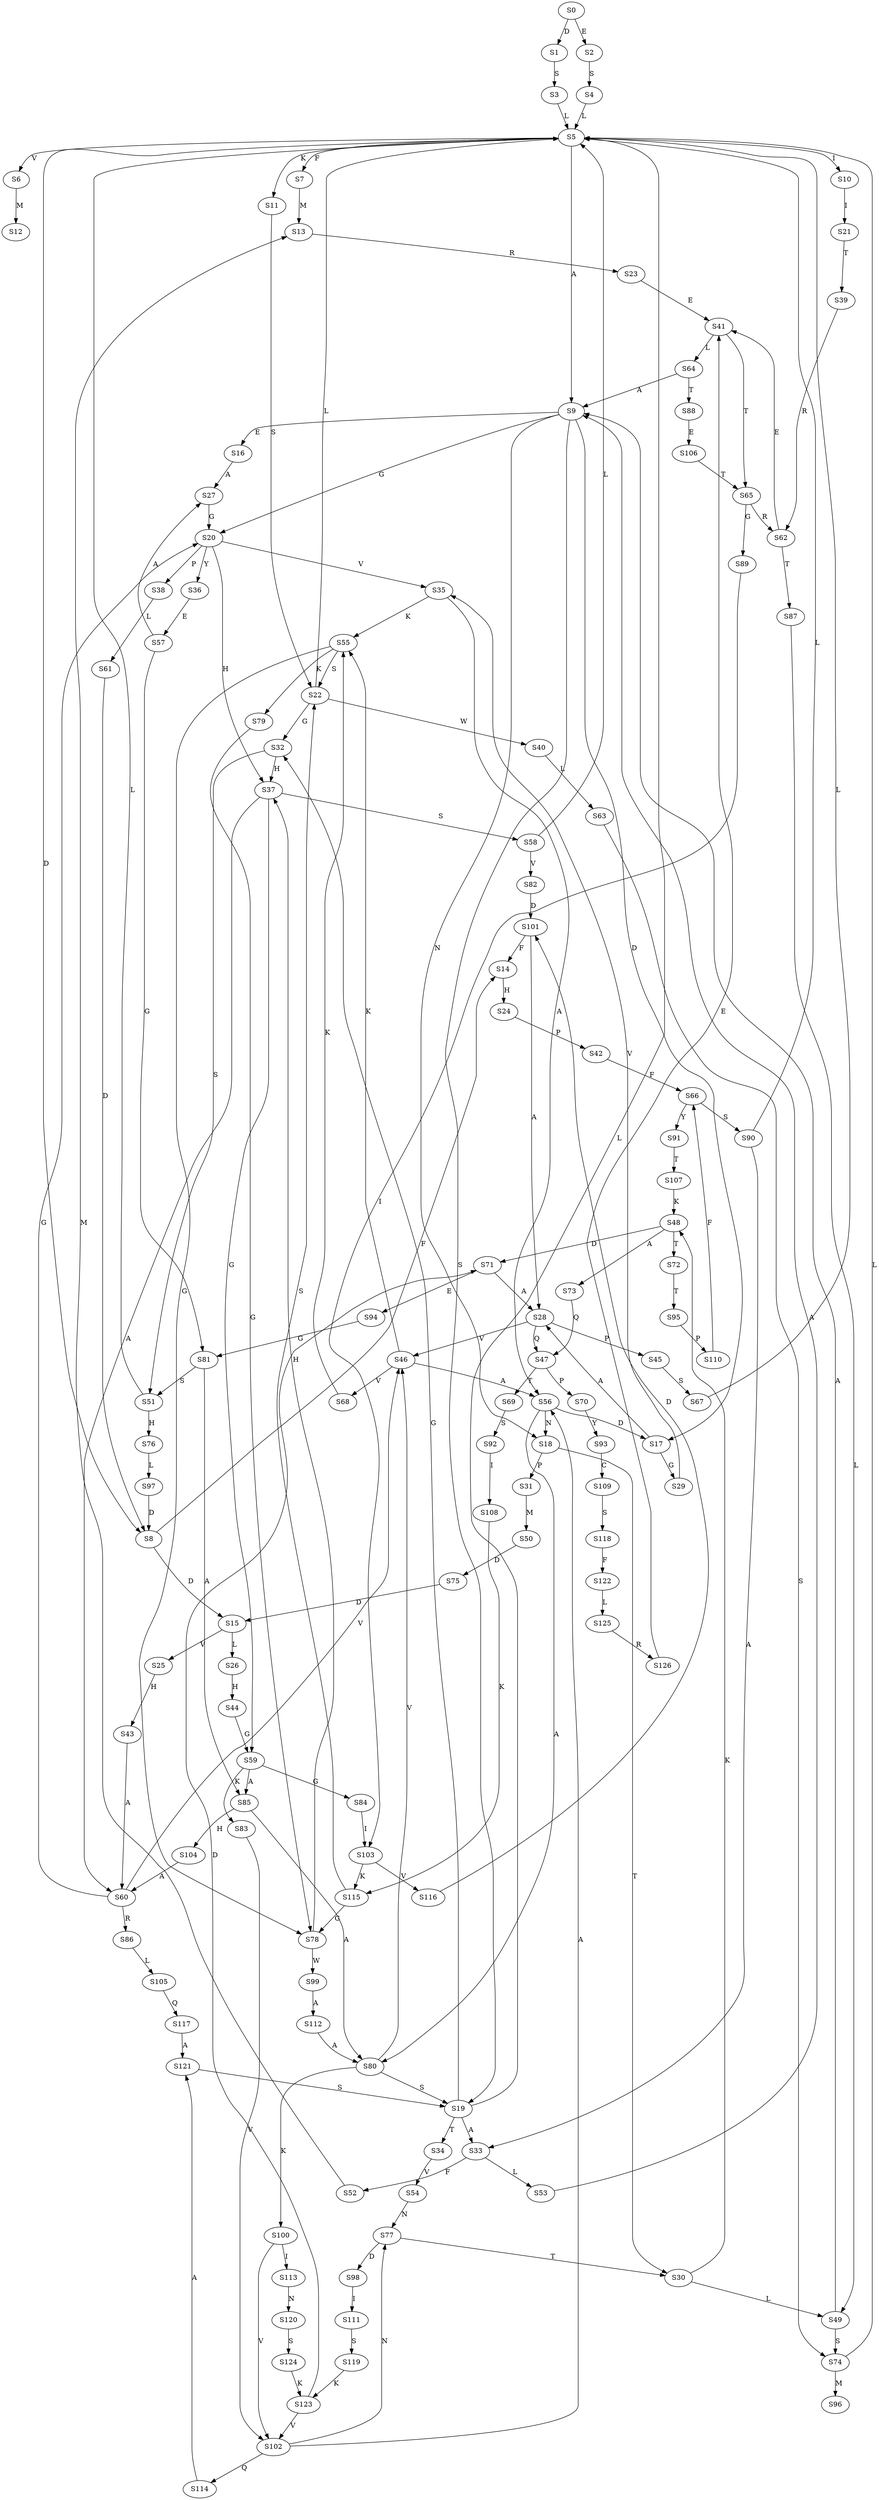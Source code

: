 strict digraph  {
	S0 -> S1 [ label = D ];
	S0 -> S2 [ label = E ];
	S1 -> S3 [ label = S ];
	S2 -> S4 [ label = S ];
	S3 -> S5 [ label = L ];
	S4 -> S5 [ label = L ];
	S5 -> S6 [ label = V ];
	S5 -> S7 [ label = F ];
	S5 -> S8 [ label = D ];
	S5 -> S9 [ label = A ];
	S5 -> S10 [ label = I ];
	S5 -> S11 [ label = K ];
	S6 -> S12 [ label = M ];
	S7 -> S13 [ label = M ];
	S8 -> S14 [ label = F ];
	S8 -> S15 [ label = D ];
	S9 -> S16 [ label = E ];
	S9 -> S17 [ label = D ];
	S9 -> S18 [ label = N ];
	S9 -> S19 [ label = S ];
	S9 -> S20 [ label = G ];
	S10 -> S21 [ label = I ];
	S11 -> S22 [ label = S ];
	S13 -> S23 [ label = R ];
	S14 -> S24 [ label = H ];
	S15 -> S25 [ label = V ];
	S15 -> S26 [ label = L ];
	S16 -> S27 [ label = A ];
	S17 -> S28 [ label = A ];
	S17 -> S29 [ label = G ];
	S18 -> S30 [ label = T ];
	S18 -> S31 [ label = P ];
	S19 -> S32 [ label = G ];
	S19 -> S5 [ label = L ];
	S19 -> S33 [ label = A ];
	S19 -> S34 [ label = T ];
	S20 -> S35 [ label = V ];
	S20 -> S36 [ label = Y ];
	S20 -> S37 [ label = H ];
	S20 -> S38 [ label = P ];
	S21 -> S39 [ label = T ];
	S22 -> S40 [ label = W ];
	S22 -> S32 [ label = G ];
	S22 -> S5 [ label = L ];
	S23 -> S41 [ label = E ];
	S24 -> S42 [ label = P ];
	S25 -> S43 [ label = H ];
	S26 -> S44 [ label = H ];
	S27 -> S20 [ label = G ];
	S28 -> S45 [ label = P ];
	S28 -> S46 [ label = V ];
	S28 -> S47 [ label = Q ];
	S29 -> S35 [ label = V ];
	S30 -> S48 [ label = K ];
	S30 -> S49 [ label = L ];
	S31 -> S50 [ label = M ];
	S32 -> S37 [ label = H ];
	S32 -> S51 [ label = S ];
	S33 -> S52 [ label = F ];
	S33 -> S53 [ label = L ];
	S34 -> S54 [ label = V ];
	S35 -> S55 [ label = K ];
	S35 -> S56 [ label = A ];
	S36 -> S57 [ label = E ];
	S37 -> S58 [ label = S ];
	S37 -> S59 [ label = G ];
	S37 -> S60 [ label = A ];
	S38 -> S61 [ label = L ];
	S39 -> S62 [ label = R ];
	S40 -> S63 [ label = L ];
	S41 -> S64 [ label = L ];
	S41 -> S65 [ label = T ];
	S42 -> S66 [ label = F ];
	S43 -> S60 [ label = A ];
	S44 -> S59 [ label = G ];
	S45 -> S67 [ label = S ];
	S46 -> S55 [ label = K ];
	S46 -> S56 [ label = A ];
	S46 -> S68 [ label = V ];
	S47 -> S69 [ label = T ];
	S47 -> S70 [ label = P ];
	S48 -> S71 [ label = D ];
	S48 -> S72 [ label = T ];
	S48 -> S73 [ label = A ];
	S49 -> S9 [ label = A ];
	S49 -> S74 [ label = S ];
	S50 -> S75 [ label = D ];
	S51 -> S5 [ label = L ];
	S51 -> S76 [ label = H ];
	S52 -> S13 [ label = M ];
	S53 -> S9 [ label = A ];
	S54 -> S77 [ label = N ];
	S55 -> S78 [ label = G ];
	S55 -> S79 [ label = K ];
	S55 -> S22 [ label = S ];
	S56 -> S18 [ label = N ];
	S56 -> S80 [ label = A ];
	S56 -> S17 [ label = D ];
	S57 -> S81 [ label = G ];
	S57 -> S27 [ label = A ];
	S58 -> S5 [ label = L ];
	S58 -> S82 [ label = V ];
	S59 -> S83 [ label = K ];
	S59 -> S84 [ label = G ];
	S59 -> S85 [ label = A ];
	S60 -> S20 [ label = G ];
	S60 -> S46 [ label = V ];
	S60 -> S86 [ label = R ];
	S61 -> S8 [ label = D ];
	S62 -> S87 [ label = T ];
	S62 -> S41 [ label = E ];
	S63 -> S74 [ label = S ];
	S64 -> S9 [ label = A ];
	S64 -> S88 [ label = T ];
	S65 -> S62 [ label = R ];
	S65 -> S89 [ label = G ];
	S66 -> S90 [ label = S ];
	S66 -> S91 [ label = Y ];
	S67 -> S5 [ label = L ];
	S68 -> S55 [ label = K ];
	S69 -> S92 [ label = S ];
	S70 -> S93 [ label = Y ];
	S71 -> S28 [ label = A ];
	S71 -> S94 [ label = E ];
	S72 -> S95 [ label = T ];
	S73 -> S47 [ label = Q ];
	S74 -> S96 [ label = M ];
	S74 -> S5 [ label = L ];
	S75 -> S15 [ label = D ];
	S76 -> S97 [ label = L ];
	S77 -> S30 [ label = T ];
	S77 -> S98 [ label = D ];
	S78 -> S99 [ label = W ];
	S78 -> S37 [ label = H ];
	S79 -> S78 [ label = G ];
	S80 -> S100 [ label = K ];
	S80 -> S19 [ label = S ];
	S80 -> S46 [ label = V ];
	S81 -> S85 [ label = A ];
	S81 -> S51 [ label = S ];
	S82 -> S101 [ label = D ];
	S83 -> S102 [ label = V ];
	S84 -> S103 [ label = I ];
	S85 -> S104 [ label = H ];
	S85 -> S80 [ label = A ];
	S86 -> S105 [ label = L ];
	S87 -> S49 [ label = L ];
	S88 -> S106 [ label = E ];
	S89 -> S103 [ label = I ];
	S90 -> S5 [ label = L ];
	S90 -> S33 [ label = A ];
	S91 -> S107 [ label = T ];
	S92 -> S108 [ label = I ];
	S93 -> S109 [ label = C ];
	S94 -> S81 [ label = G ];
	S95 -> S110 [ label = P ];
	S97 -> S8 [ label = D ];
	S98 -> S111 [ label = I ];
	S99 -> S112 [ label = A ];
	S100 -> S102 [ label = V ];
	S100 -> S113 [ label = I ];
	S101 -> S14 [ label = F ];
	S101 -> S28 [ label = A ];
	S102 -> S77 [ label = N ];
	S102 -> S114 [ label = Q ];
	S102 -> S56 [ label = A ];
	S103 -> S115 [ label = K ];
	S103 -> S116 [ label = V ];
	S104 -> S60 [ label = A ];
	S105 -> S117 [ label = Q ];
	S106 -> S65 [ label = T ];
	S107 -> S48 [ label = K ];
	S108 -> S115 [ label = K ];
	S109 -> S118 [ label = S ];
	S110 -> S66 [ label = F ];
	S111 -> S119 [ label = S ];
	S112 -> S80 [ label = A ];
	S113 -> S120 [ label = N ];
	S114 -> S121 [ label = A ];
	S115 -> S78 [ label = G ];
	S115 -> S22 [ label = S ];
	S116 -> S101 [ label = D ];
	S117 -> S121 [ label = A ];
	S118 -> S122 [ label = F ];
	S119 -> S123 [ label = K ];
	S120 -> S124 [ label = S ];
	S121 -> S19 [ label = S ];
	S122 -> S125 [ label = L ];
	S123 -> S71 [ label = D ];
	S123 -> S102 [ label = V ];
	S124 -> S123 [ label = K ];
	S125 -> S126 [ label = R ];
	S126 -> S41 [ label = E ];
}
